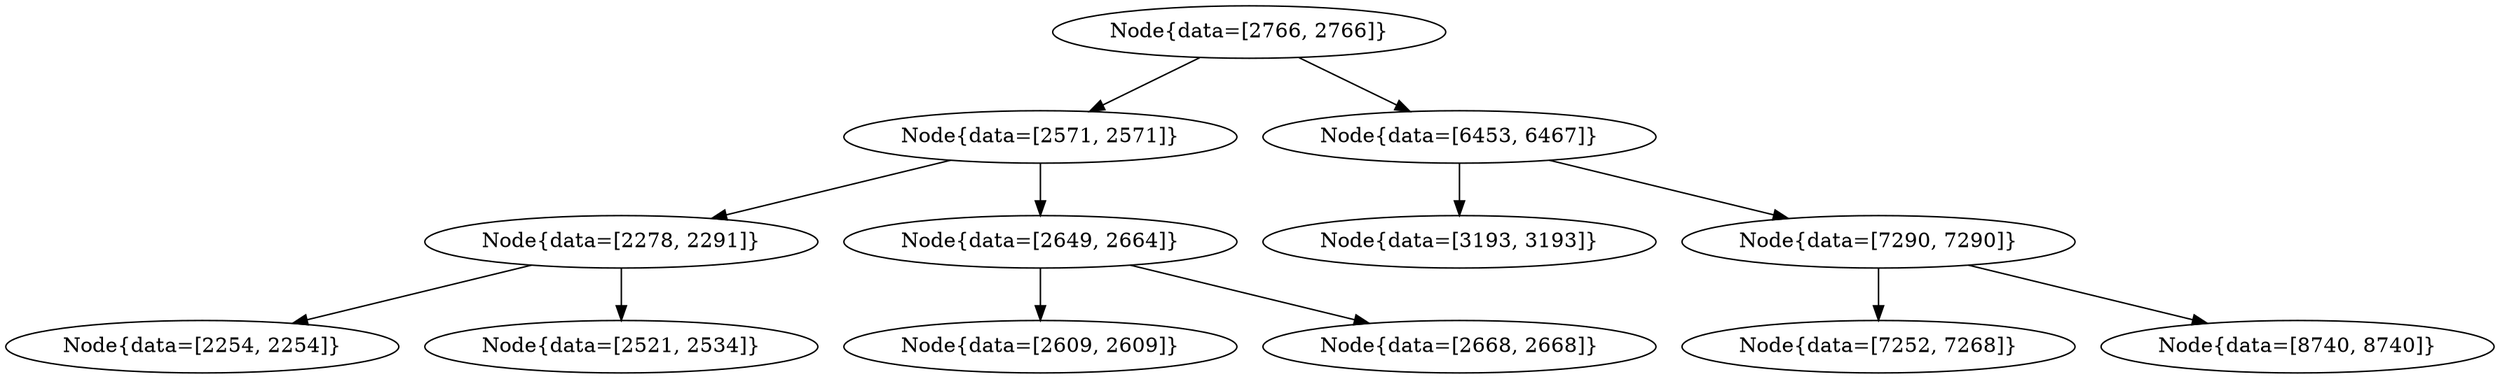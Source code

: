 digraph G{
857581345 [label="Node{data=[2766, 2766]}"]
857581345 -> 861715645
861715645 [label="Node{data=[2571, 2571]}"]
861715645 -> 1690803049
1690803049 [label="Node{data=[2278, 2291]}"]
1690803049 -> 177522915
177522915 [label="Node{data=[2254, 2254]}"]
1690803049 -> 1424900671
1424900671 [label="Node{data=[2521, 2534]}"]
861715645 -> 42050891
42050891 [label="Node{data=[2649, 2664]}"]
42050891 -> 1514502817
1514502817 [label="Node{data=[2609, 2609]}"]
42050891 -> 1983541978
1983541978 [label="Node{data=[2668, 2668]}"]
857581345 -> 1357064600
1357064600 [label="Node{data=[6453, 6467]}"]
1357064600 -> 1606903090
1606903090 [label="Node{data=[3193, 3193]}"]
1357064600 -> 774278169
774278169 [label="Node{data=[7290, 7290]}"]
774278169 -> 196052901
196052901 [label="Node{data=[7252, 7268]}"]
774278169 -> 1120518305
1120518305 [label="Node{data=[8740, 8740]}"]
}